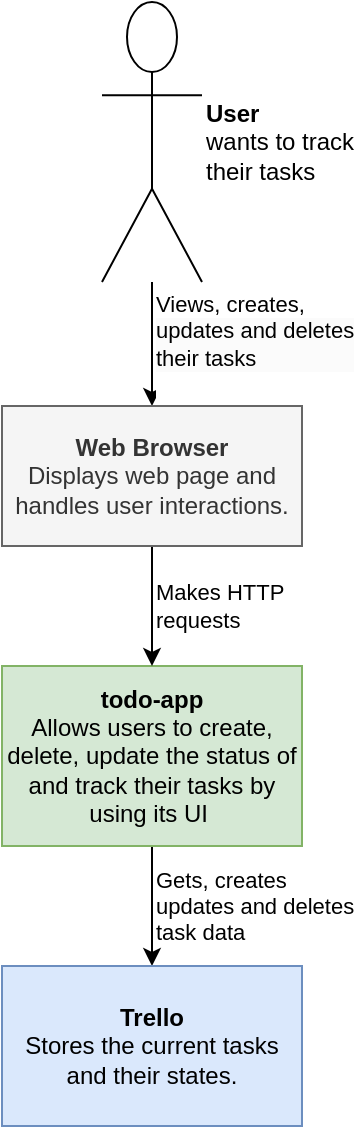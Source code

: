 <mxfile version="24.6.4" type="device">
  <diagram name="Page-1" id="fiBWzSPiSi6_Q-JAlUde">
    <mxGraphModel dx="1050" dy="1718" grid="1" gridSize="10" guides="1" tooltips="1" connect="1" arrows="1" fold="1" page="1" pageScale="1" pageWidth="850" pageHeight="1100" math="0" shadow="0">
      <root>
        <mxCell id="0" />
        <mxCell id="1" parent="0" />
        <mxCell id="6pr3OtrRR4nEWjrluSzE-14" value="&#xa;&lt;span style=&quot;forced-color-adjust: none; color: rgb(0, 0, 0); font-family: Helvetica; font-style: normal; font-variant-ligatures: normal; font-variant-caps: normal; font-weight: 400; letter-spacing: normal; orphans: 2; text-indent: 0px; text-transform: none; widows: 2; word-spacing: 0px; -webkit-text-stroke-width: 0px; white-space: nowrap; text-decoration-thickness: initial; text-decoration-style: initial; text-decoration-color: initial; font-size: 11px; text-align: left; background-color: rgb(255, 255, 255);&quot;&gt;Views, creates,&lt;/span&gt;&lt;div style=&quot;forced-color-adjust: none; color: rgb(0, 0, 0); font-family: Helvetica; font-style: normal; font-variant-ligatures: normal; font-variant-caps: normal; font-weight: 400; letter-spacing: normal; orphans: 2; text-indent: 0px; text-transform: none; widows: 2; word-spacing: 0px; -webkit-text-stroke-width: 0px; white-space: nowrap; background-color: rgb(251, 251, 251); text-decoration-thickness: initial; text-decoration-style: initial; text-decoration-color: initial; font-size: 11px; text-align: left;&quot;&gt;updates and deletes&lt;/div&gt;&lt;div style=&quot;forced-color-adjust: none; color: rgb(0, 0, 0); font-family: Helvetica; font-style: normal; font-variant-ligatures: normal; font-variant-caps: normal; font-weight: 400; letter-spacing: normal; orphans: 2; text-indent: 0px; text-transform: none; widows: 2; word-spacing: 0px; -webkit-text-stroke-width: 0px; white-space: nowrap; background-color: rgb(251, 251, 251); text-decoration-thickness: initial; text-decoration-style: initial; text-decoration-color: initial; font-size: 11px; text-align: left;&quot;&gt;their tasks&lt;/div&gt;&#xa;&#xa;" style="edgeStyle=orthogonalEdgeStyle;rounded=0;orthogonalLoop=1;jettySize=auto;html=1;entryX=0.5;entryY=0;entryDx=0;entryDy=0;labelPosition=right;verticalLabelPosition=middle;align=left;verticalAlign=middle;" edge="1" parent="1" source="6pr3OtrRR4nEWjrluSzE-1" target="6pr3OtrRR4nEWjrluSzE-12">
          <mxGeometry relative="1" as="geometry" />
        </mxCell>
        <mxCell id="6pr3OtrRR4nEWjrluSzE-1" value="&lt;b&gt;User&lt;/b&gt;&lt;div&gt;wants&amp;nbsp;&lt;span style=&quot;background-color: initial;&quot;&gt;to track&lt;/span&gt;&lt;/div&gt;&lt;div&gt;&lt;span style=&quot;background-color: initial;&quot;&gt;their tasks&lt;/span&gt;&lt;/div&gt;" style="shape=umlActor;verticalLabelPosition=middle;verticalAlign=middle;html=1;outlineConnect=0;labelPosition=right;align=left;" vertex="1" parent="1">
          <mxGeometry x="350" y="-152" width="50" height="140" as="geometry" />
        </mxCell>
        <mxCell id="6pr3OtrRR4nEWjrluSzE-8" value="Gets, creates&lt;div&gt;updates and deletes&lt;/div&gt;&lt;div&gt;task data&lt;/div&gt;" style="edgeStyle=orthogonalEdgeStyle;rounded=0;orthogonalLoop=1;jettySize=auto;html=1;entryX=0.5;entryY=0;entryDx=0;entryDy=0;labelPosition=right;verticalLabelPosition=middle;align=left;verticalAlign=middle;" edge="1" parent="1" source="6pr3OtrRR4nEWjrluSzE-3" target="6pr3OtrRR4nEWjrluSzE-4">
          <mxGeometry relative="1" as="geometry" />
        </mxCell>
        <mxCell id="6pr3OtrRR4nEWjrluSzE-3" value="&lt;b&gt;todo-app&lt;/b&gt;&lt;div&gt;Allows users to create, delete, update the status of and track their tasks by using its UI&amp;nbsp;&lt;/div&gt;" style="rounded=0;whiteSpace=wrap;html=1;fillColor=#d5e8d4;strokeColor=#82b366;" vertex="1" parent="1">
          <mxGeometry x="300" y="180" width="150" height="90" as="geometry" />
        </mxCell>
        <mxCell id="6pr3OtrRR4nEWjrluSzE-4" value="&lt;div&gt;&lt;b&gt;Trello&lt;/b&gt;&lt;/div&gt;&lt;div&gt;Stores the current tasks and their states.&lt;/div&gt;" style="rounded=0;whiteSpace=wrap;html=1;fillColor=#dae8fc;strokeColor=#6c8ebf;" vertex="1" parent="1">
          <mxGeometry x="300" y="330" width="150" height="80" as="geometry" />
        </mxCell>
        <mxCell id="6pr3OtrRR4nEWjrluSzE-15" value="Makes HTTP&amp;nbsp;&lt;div&gt;requests&lt;/div&gt;" style="edgeStyle=orthogonalEdgeStyle;rounded=0;orthogonalLoop=1;jettySize=auto;html=1;align=left;labelPosition=right;verticalLabelPosition=middle;verticalAlign=middle;labelBackgroundColor=default;" edge="1" parent="1" source="6pr3OtrRR4nEWjrluSzE-12" target="6pr3OtrRR4nEWjrluSzE-3">
          <mxGeometry relative="1" as="geometry" />
        </mxCell>
        <mxCell id="6pr3OtrRR4nEWjrluSzE-12" value="&lt;b&gt;Web Browser&lt;/b&gt;&lt;div&gt;Displays web page and handles user interactions.&lt;/div&gt;" style="rounded=0;whiteSpace=wrap;html=1;fillColor=#f5f5f5;fontColor=#333333;strokeColor=#666666;" vertex="1" parent="1">
          <mxGeometry x="300" y="50" width="150" height="70" as="geometry" />
        </mxCell>
      </root>
    </mxGraphModel>
  </diagram>
</mxfile>
